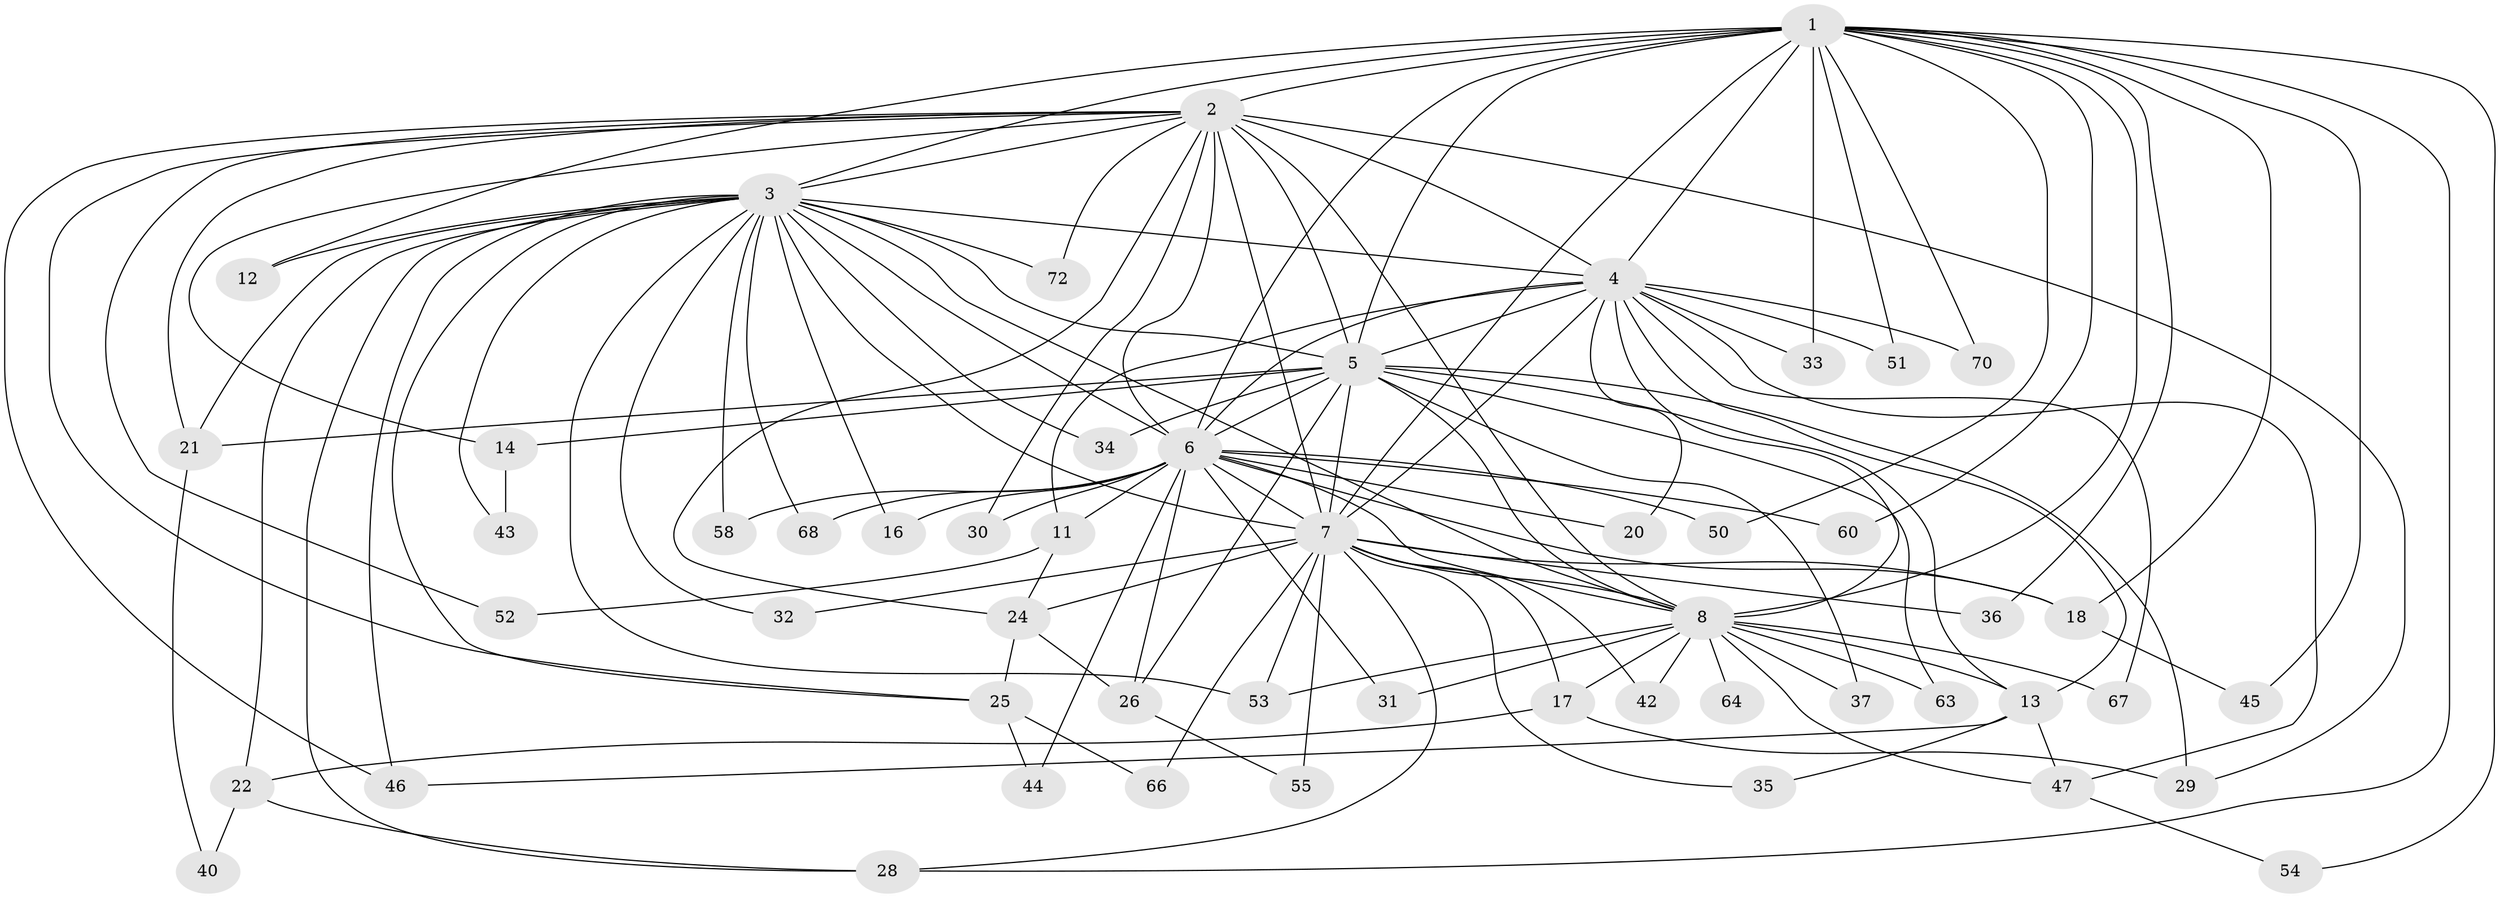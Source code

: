 // Generated by graph-tools (version 1.1) at 2025/51/02/27/25 19:51:43]
// undirected, 53 vertices, 129 edges
graph export_dot {
graph [start="1"]
  node [color=gray90,style=filled];
  1 [super="+9"];
  2 [super="+71"];
  3 [super="+49"];
  4 [super="+41"];
  5 [super="+19"];
  6 [super="+27"];
  7 [super="+65"];
  8 [super="+10"];
  11 [super="+38"];
  12;
  13 [super="+15"];
  14;
  16 [super="+57"];
  17 [super="+61"];
  18 [super="+23"];
  20;
  21;
  22;
  24 [super="+59"];
  25 [super="+69"];
  26;
  28 [super="+39"];
  29;
  30;
  31;
  32;
  33;
  34;
  35;
  36;
  37;
  40;
  42;
  43;
  44;
  45;
  46 [super="+62"];
  47 [super="+48"];
  50;
  51;
  52;
  53 [super="+56"];
  54;
  55;
  58;
  60;
  63;
  64;
  66;
  67;
  68;
  70;
  72;
  1 -- 2 [weight=2];
  1 -- 3 [weight=2];
  1 -- 4 [weight=2];
  1 -- 5 [weight=2];
  1 -- 6 [weight=2];
  1 -- 7 [weight=2];
  1 -- 8 [weight=4];
  1 -- 12;
  1 -- 28;
  1 -- 33;
  1 -- 36;
  1 -- 45;
  1 -- 51;
  1 -- 54;
  1 -- 70;
  1 -- 18;
  1 -- 50;
  1 -- 60;
  2 -- 3;
  2 -- 4;
  2 -- 5;
  2 -- 6;
  2 -- 7 [weight=2];
  2 -- 8 [weight=2];
  2 -- 14;
  2 -- 21;
  2 -- 24;
  2 -- 25;
  2 -- 29;
  2 -- 30;
  2 -- 46;
  2 -- 52;
  2 -- 72;
  3 -- 4;
  3 -- 5;
  3 -- 6;
  3 -- 7;
  3 -- 8 [weight=2];
  3 -- 12;
  3 -- 16;
  3 -- 22;
  3 -- 25;
  3 -- 32;
  3 -- 34;
  3 -- 43;
  3 -- 46;
  3 -- 53;
  3 -- 58;
  3 -- 68;
  3 -- 72;
  3 -- 21;
  3 -- 28;
  4 -- 5;
  4 -- 6;
  4 -- 7;
  4 -- 8 [weight=2];
  4 -- 11;
  4 -- 13;
  4 -- 20;
  4 -- 33;
  4 -- 47;
  4 -- 51;
  4 -- 67;
  4 -- 70;
  5 -- 6 [weight=2];
  5 -- 7;
  5 -- 8 [weight=2];
  5 -- 14;
  5 -- 34;
  5 -- 29;
  5 -- 37;
  5 -- 21;
  5 -- 26;
  5 -- 13;
  5 -- 63;
  6 -- 7;
  6 -- 8 [weight=2];
  6 -- 11;
  6 -- 16 [weight=2];
  6 -- 20;
  6 -- 26;
  6 -- 30;
  6 -- 31;
  6 -- 44;
  6 -- 58;
  6 -- 60;
  6 -- 68;
  6 -- 50;
  6 -- 18;
  7 -- 8 [weight=2];
  7 -- 17;
  7 -- 18;
  7 -- 24;
  7 -- 32;
  7 -- 35;
  7 -- 36;
  7 -- 42;
  7 -- 55;
  7 -- 66;
  7 -- 53;
  7 -- 28;
  8 -- 13 [weight=2];
  8 -- 17;
  8 -- 31;
  8 -- 64 [weight=2];
  8 -- 67;
  8 -- 37;
  8 -- 42;
  8 -- 47;
  8 -- 53;
  8 -- 63;
  11 -- 52;
  11 -- 24;
  13 -- 35;
  13 -- 47;
  13 -- 46;
  14 -- 43;
  17 -- 22;
  17 -- 29;
  18 -- 45;
  21 -- 40;
  22 -- 28;
  22 -- 40;
  24 -- 26;
  24 -- 25;
  25 -- 44;
  25 -- 66;
  26 -- 55;
  47 -- 54;
}
